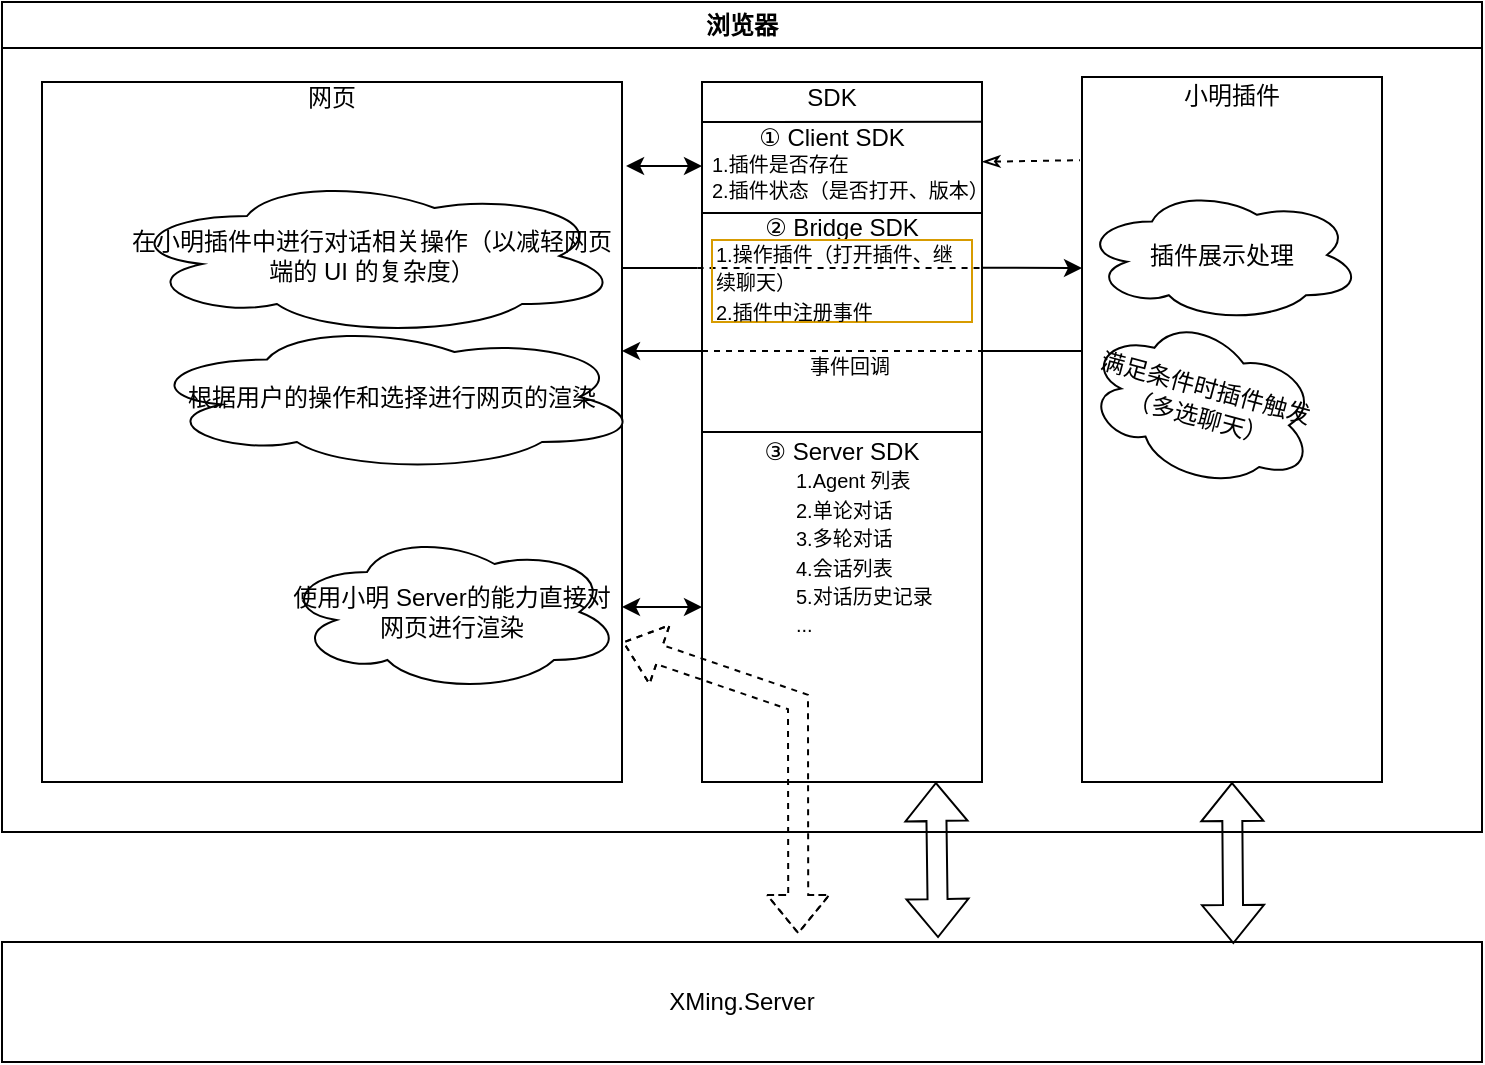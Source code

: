 <mxfile version="24.5.5" type="github">
  <diagram name="Page-1" id="03018318-947c-dd8e-b7a3-06fadd420f32">
    <mxGraphModel dx="1172" dy="513" grid="1" gridSize="10" guides="1" tooltips="1" connect="1" arrows="1" fold="1" page="1" pageScale="1" pageWidth="1100" pageHeight="850" background="none" math="0" shadow="0">
      <root>
        <mxCell id="0" />
        <mxCell id="1" parent="0" />
        <mxCell id="IA07FoAzd7XtIn1neWYw-2" value="浏览器" style="swimlane;whiteSpace=wrap;html=1;" parent="1" vertex="1">
          <mxGeometry x="100" y="80" width="740" height="415" as="geometry" />
        </mxCell>
        <mxCell id="IA07FoAzd7XtIn1neWYw-4" value="" style="rounded=0;whiteSpace=wrap;html=1;" parent="IA07FoAzd7XtIn1neWYw-2" vertex="1">
          <mxGeometry x="20" y="40" width="290" height="350" as="geometry" />
        </mxCell>
        <mxCell id="IA07FoAzd7XtIn1neWYw-5" value="" style="rounded=0;whiteSpace=wrap;html=1;fillColor=none;" parent="IA07FoAzd7XtIn1neWYw-2" vertex="1">
          <mxGeometry x="350" y="40" width="140" height="350" as="geometry" />
        </mxCell>
        <mxCell id="IA07FoAzd7XtIn1neWYw-6" value="" style="rounded=0;whiteSpace=wrap;html=1;" parent="IA07FoAzd7XtIn1neWYw-2" vertex="1">
          <mxGeometry x="540" y="37.5" width="150" height="352.5" as="geometry" />
        </mxCell>
        <mxCell id="IA07FoAzd7XtIn1neWYw-7" value="网页" style="text;html=1;align=center;verticalAlign=middle;whiteSpace=wrap;rounded=0;" parent="IA07FoAzd7XtIn1neWYw-2" vertex="1">
          <mxGeometry x="135" y="33" width="60" height="30" as="geometry" />
        </mxCell>
        <mxCell id="IA07FoAzd7XtIn1neWYw-8" value="SDK" style="text;html=1;align=center;verticalAlign=middle;whiteSpace=wrap;rounded=0;" parent="IA07FoAzd7XtIn1neWYw-2" vertex="1">
          <mxGeometry x="385" y="33" width="60" height="30" as="geometry" />
        </mxCell>
        <mxCell id="IA07FoAzd7XtIn1neWYw-9" value="小明插件" style="text;html=1;align=center;verticalAlign=middle;whiteSpace=wrap;rounded=0;" parent="IA07FoAzd7XtIn1neWYw-2" vertex="1">
          <mxGeometry x="585" y="32" width="60" height="30" as="geometry" />
        </mxCell>
        <mxCell id="IA07FoAzd7XtIn1neWYw-13" value="" style="endArrow=none;html=1;rounded=0;" parent="IA07FoAzd7XtIn1neWYw-2" target="IA07FoAzd7XtIn1neWYw-5" edge="1">
          <mxGeometry width="50" height="50" relative="1" as="geometry">
            <mxPoint x="350" y="330" as="sourcePoint" />
            <mxPoint x="400" y="280" as="targetPoint" />
          </mxGeometry>
        </mxCell>
        <mxCell id="IA07FoAzd7XtIn1neWYw-17" value="" style="endArrow=none;html=1;rounded=0;exitX=0;exitY=0.5;exitDx=0;exitDy=0;entryX=1;entryY=0.5;entryDx=0;entryDy=0;" parent="IA07FoAzd7XtIn1neWYw-2" source="IA07FoAzd7XtIn1neWYw-5" target="IA07FoAzd7XtIn1neWYw-5" edge="1">
          <mxGeometry width="50" height="50" relative="1" as="geometry">
            <mxPoint x="390" y="290" as="sourcePoint" />
            <mxPoint x="440" y="240" as="targetPoint" />
          </mxGeometry>
        </mxCell>
        <mxCell id="IA07FoAzd7XtIn1neWYw-18" value="" style="endArrow=none;html=1;rounded=0;exitX=0;exitY=0.25;exitDx=0;exitDy=0;entryX=1;entryY=0.25;entryDx=0;entryDy=0;" parent="IA07FoAzd7XtIn1neWYw-2" edge="1">
          <mxGeometry width="50" height="50" relative="1" as="geometry">
            <mxPoint x="350" y="105.5" as="sourcePoint" />
            <mxPoint x="490" y="105.5" as="targetPoint" />
          </mxGeometry>
        </mxCell>
        <mxCell id="IA07FoAzd7XtIn1neWYw-21" value="③ Server SDK" style="text;html=1;align=center;verticalAlign=middle;whiteSpace=wrap;rounded=0;" parent="IA07FoAzd7XtIn1neWYw-2" vertex="1">
          <mxGeometry x="365" y="210" width="110" height="30" as="geometry" />
        </mxCell>
        <mxCell id="IA07FoAzd7XtIn1neWYw-22" value="① Client SDK" style="text;html=1;align=center;verticalAlign=middle;whiteSpace=wrap;rounded=0;" parent="IA07FoAzd7XtIn1neWYw-2" vertex="1">
          <mxGeometry x="376.25" y="53" width="77.5" height="30" as="geometry" />
        </mxCell>
        <mxCell id="IA07FoAzd7XtIn1neWYw-23" value="② Bridge SDK" style="text;html=1;align=center;verticalAlign=middle;whiteSpace=wrap;rounded=0;" parent="IA07FoAzd7XtIn1neWYw-2" vertex="1">
          <mxGeometry x="365" y="98" width="110" height="30" as="geometry" />
        </mxCell>
        <mxCell id="IA07FoAzd7XtIn1neWYw-24" value="" style="endArrow=none;html=1;rounded=0;entryX=0.993;entryY=0.063;entryDx=0;entryDy=0;entryPerimeter=0;" parent="IA07FoAzd7XtIn1neWYw-2" edge="1">
          <mxGeometry width="50" height="50" relative="1" as="geometry">
            <mxPoint x="350" y="60" as="sourcePoint" />
            <mxPoint x="490" y="59.9" as="targetPoint" />
          </mxGeometry>
        </mxCell>
        <mxCell id="889P60M4afETW43CCBk1-1" value="" style="endArrow=classic;startArrow=classic;html=1;rounded=0;entryX=0;entryY=0.75;entryDx=0;entryDy=0;exitX=1;exitY=0.75;exitDx=0;exitDy=0;" edge="1" parent="IA07FoAzd7XtIn1neWYw-2" source="IA07FoAzd7XtIn1neWYw-4" target="IA07FoAzd7XtIn1neWYw-5">
          <mxGeometry width="50" height="50" relative="1" as="geometry">
            <mxPoint x="290" y="330" as="sourcePoint" />
            <mxPoint x="340" y="280" as="targetPoint" />
          </mxGeometry>
        </mxCell>
        <mxCell id="889P60M4afETW43CCBk1-5" value="" style="endArrow=classic;startArrow=classic;html=1;rounded=0;exitX=1.007;exitY=0.12;exitDx=0;exitDy=0;exitPerimeter=0;entryX=0;entryY=0.12;entryDx=0;entryDy=0;entryPerimeter=0;" edge="1" parent="IA07FoAzd7XtIn1neWYw-2" source="IA07FoAzd7XtIn1neWYw-4" target="IA07FoAzd7XtIn1neWYw-5">
          <mxGeometry width="50" height="50" relative="1" as="geometry">
            <mxPoint x="320" y="90" as="sourcePoint" />
            <mxPoint x="370" y="40" as="targetPoint" />
          </mxGeometry>
        </mxCell>
        <mxCell id="889P60M4afETW43CCBk1-12" value="" style="group" vertex="1" connectable="0" parent="IA07FoAzd7XtIn1neWYw-2">
          <mxGeometry x="310" y="174.5" width="230" as="geometry" />
        </mxCell>
        <mxCell id="889P60M4afETW43CCBk1-9" value="" style="endArrow=none;html=1;rounded=0;startArrow=classic;startFill=1;" edge="1" parent="889P60M4afETW43CCBk1-12">
          <mxGeometry width="50" height="50" relative="1" as="geometry">
            <mxPoint as="sourcePoint" />
            <mxPoint x="40" as="targetPoint" />
          </mxGeometry>
        </mxCell>
        <mxCell id="889P60M4afETW43CCBk1-10" value="" style="endArrow=none;dashed=1;html=1;rounded=0;entryX=1.003;entryY=0.314;entryDx=0;entryDy=0;entryPerimeter=0;" edge="1" parent="889P60M4afETW43CCBk1-12">
          <mxGeometry width="50" height="50" relative="1" as="geometry">
            <mxPoint x="40" as="sourcePoint" />
            <mxPoint x="180" as="targetPoint" />
          </mxGeometry>
        </mxCell>
        <mxCell id="889P60M4afETW43CCBk1-11" value="" style="endArrow=none;html=1;rounded=0;entryX=-0.002;entryY=0.319;entryDx=0;entryDy=0;entryPerimeter=0;endFill=0;" edge="1" parent="889P60M4afETW43CCBk1-12">
          <mxGeometry width="50" height="50" relative="1" as="geometry">
            <mxPoint x="180" as="sourcePoint" />
            <mxPoint x="230" as="targetPoint" />
          </mxGeometry>
        </mxCell>
        <mxCell id="889P60M4afETW43CCBk1-14" value="" style="group" vertex="1" connectable="0" parent="IA07FoAzd7XtIn1neWYw-2">
          <mxGeometry x="310" y="143" width="179.444" as="geometry" />
        </mxCell>
        <mxCell id="889P60M4afETW43CCBk1-15" value="" style="group" vertex="1" connectable="0" parent="889P60M4afETW43CCBk1-14">
          <mxGeometry y="-10.1" width="230" height="0.1" as="geometry" />
        </mxCell>
        <mxCell id="889P60M4afETW43CCBk1-8" value="" style="endArrow=classic;html=1;rounded=0;exitX=0.998;exitY=0.294;exitDx=0;exitDy=0;exitPerimeter=0;" edge="1" parent="889P60M4afETW43CCBk1-15">
          <mxGeometry width="50" height="50" relative="1" as="geometry">
            <mxPoint x="179.72" as="sourcePoint" />
            <mxPoint x="230" y="0.1" as="targetPoint" />
          </mxGeometry>
        </mxCell>
        <mxCell id="889P60M4afETW43CCBk1-3" value="" style="endArrow=none;html=1;rounded=0;" edge="1" parent="889P60M4afETW43CCBk1-15">
          <mxGeometry width="50" height="50" relative="1" as="geometry">
            <mxPoint y="0.1" as="sourcePoint" />
            <mxPoint x="37.778" y="0.1" as="targetPoint" />
          </mxGeometry>
        </mxCell>
        <mxCell id="889P60M4afETW43CCBk1-7" value="" style="endArrow=none;dashed=1;html=1;rounded=0;" edge="1" parent="889P60M4afETW43CCBk1-15">
          <mxGeometry width="50" height="50" relative="1" as="geometry">
            <mxPoint x="37.778" y="0.1" as="sourcePoint" />
            <mxPoint x="179.444" y="0.1" as="targetPoint" />
          </mxGeometry>
        </mxCell>
        <mxCell id="889P60M4afETW43CCBk1-16" value="" style="endArrow=none;dashed=1;html=1;rounded=0;exitX=1.001;exitY=0.114;exitDx=0;exitDy=0;exitPerimeter=0;entryX=-0.007;entryY=0.118;entryDx=0;entryDy=0;entryPerimeter=0;startArrow=classicThin;startFill=0;" edge="1" parent="IA07FoAzd7XtIn1neWYw-2" source="IA07FoAzd7XtIn1neWYw-5" target="IA07FoAzd7XtIn1neWYw-6">
          <mxGeometry width="50" height="50" relative="1" as="geometry">
            <mxPoint x="490" y="90" as="sourcePoint" />
            <mxPoint x="540" y="40" as="targetPoint" />
          </mxGeometry>
        </mxCell>
        <mxCell id="889P60M4afETW43CCBk1-17" value="&lt;font style=&quot;font-size: 10px;&quot;&gt;1.插件是否存在&lt;br&gt;&lt;div style=&quot;&quot;&gt;&lt;span style=&quot;background-color: initial;&quot;&gt;2.插件状态（是否打开、版本）&lt;/span&gt;&lt;/div&gt;&lt;/font&gt;" style="text;html=1;align=left;verticalAlign=middle;whiteSpace=wrap;rounded=0;" vertex="1" parent="IA07FoAzd7XtIn1neWYw-2">
          <mxGeometry x="353" y="72" width="140" height="30" as="geometry" />
        </mxCell>
        <mxCell id="889P60M4afETW43CCBk1-18" value="&lt;font style=&quot;font-size: 10px;&quot;&gt;1.操作插件（打开插件、继续聊天）&lt;br&gt;2.插件中注册事件&lt;/font&gt;" style="text;html=1;align=left;verticalAlign=middle;whiteSpace=wrap;rounded=0;fillColor=none;strokeColor=#d79b00;" vertex="1" parent="IA07FoAzd7XtIn1neWYw-2">
          <mxGeometry x="355" y="119" width="130" height="41" as="geometry" />
        </mxCell>
        <mxCell id="889P60M4afETW43CCBk1-20" value="&lt;font style=&quot;font-size: 10px;&quot;&gt;事件回调&lt;/font&gt;" style="text;html=1;align=left;verticalAlign=middle;whiteSpace=wrap;rounded=0;" vertex="1" parent="IA07FoAzd7XtIn1neWYw-2">
          <mxGeometry x="402" y="166.5" width="115" height="30" as="geometry" />
        </mxCell>
        <mxCell id="889P60M4afETW43CCBk1-21" value="插件展示处理" style="ellipse;shape=cloud;whiteSpace=wrap;html=1;" vertex="1" parent="IA07FoAzd7XtIn1neWYw-2">
          <mxGeometry x="540" y="93" width="140" height="67" as="geometry" />
        </mxCell>
        <mxCell id="889P60M4afETW43CCBk1-22" value="满足条件时插件触发&lt;br&gt;（多选聊天）" style="ellipse;shape=cloud;whiteSpace=wrap;html=1;rotation=15;" vertex="1" parent="IA07FoAzd7XtIn1neWYw-2">
          <mxGeometry x="540" y="160" width="120" height="80" as="geometry" />
        </mxCell>
        <mxCell id="889P60M4afETW43CCBk1-23" value="&lt;font style=&quot;font-size: 10px;&quot;&gt;1.Agent 列表&lt;br&gt;2.单论对话&lt;br&gt;3.多轮对话&lt;br&gt;4.会话列表&lt;br&gt;5.对话历史记录&lt;br&gt;...&lt;/font&gt;" style="text;html=1;align=left;verticalAlign=middle;whiteSpace=wrap;rounded=0;" vertex="1" parent="IA07FoAzd7XtIn1neWYw-2">
          <mxGeometry x="395" y="210" width="145" height="130" as="geometry" />
        </mxCell>
        <mxCell id="889P60M4afETW43CCBk1-25" value="" style="shape=flexArrow;endArrow=classic;startArrow=classic;html=1;rounded=0;entryX=0.538;entryY=-0.066;entryDx=0;entryDy=0;entryPerimeter=0;exitX=1.008;exitY=0.842;exitDx=0;exitDy=0;exitPerimeter=0;dashed=1;" edge="1" parent="IA07FoAzd7XtIn1neWYw-2" target="IA07FoAzd7XtIn1neWYw-10">
          <mxGeometry width="100" height="100" relative="1" as="geometry">
            <mxPoint x="310.3" y="320.0" as="sourcePoint" />
            <mxPoint x="385" y="452.3" as="targetPoint" />
            <Array as="points">
              <mxPoint x="398" y="350" />
            </Array>
          </mxGeometry>
        </mxCell>
        <mxCell id="IA07FoAzd7XtIn1neWYw-11" value="" style="shape=flexArrow;endArrow=classic;startArrow=classic;html=1;rounded=0;exitX=0.569;exitY=-0.033;exitDx=0;exitDy=0;exitPerimeter=0;entryX=0.5;entryY=1;entryDx=0;entryDy=0;" parent="IA07FoAzd7XtIn1neWYw-2" edge="1">
          <mxGeometry width="100" height="100" relative="1" as="geometry">
            <mxPoint x="468.03" y="468.02" as="sourcePoint" />
            <mxPoint x="466.97" y="390" as="targetPoint" />
          </mxGeometry>
        </mxCell>
        <mxCell id="889P60M4afETW43CCBk1-26" value="使用小明 Server的能力直接对网页进行渲染" style="ellipse;shape=cloud;whiteSpace=wrap;html=1;" vertex="1" parent="IA07FoAzd7XtIn1neWYw-2">
          <mxGeometry x="140" y="265" width="170" height="80" as="geometry" />
        </mxCell>
        <mxCell id="889P60M4afETW43CCBk1-27" value="根据用户的操作和选择进行网页的渲染" style="ellipse;shape=cloud;whiteSpace=wrap;html=1;" vertex="1" parent="IA07FoAzd7XtIn1neWYw-2">
          <mxGeometry x="70" y="160" width="250" height="75" as="geometry" />
        </mxCell>
        <mxCell id="889P60M4afETW43CCBk1-28" value="在小明插件中进行对话相关操作（以减轻网页端的 UI 的复杂度）" style="ellipse;shape=cloud;whiteSpace=wrap;html=1;" vertex="1" parent="IA07FoAzd7XtIn1neWYw-2">
          <mxGeometry x="60" y="87" width="250" height="80" as="geometry" />
        </mxCell>
        <mxCell id="IA07FoAzd7XtIn1neWYw-10" value="XMing.Server" style="rounded=0;whiteSpace=wrap;html=1;" parent="1" vertex="1">
          <mxGeometry x="100" y="550" width="740" height="60" as="geometry" />
        </mxCell>
        <mxCell id="IA07FoAzd7XtIn1neWYw-12" value="" style="shape=flexArrow;endArrow=classic;startArrow=classic;html=1;rounded=0;entryX=0.5;entryY=1;entryDx=0;entryDy=0;exitX=0.832;exitY=0.017;exitDx=0;exitDy=0;exitPerimeter=0;" parent="1" source="IA07FoAzd7XtIn1neWYw-10" target="IA07FoAzd7XtIn1neWYw-6" edge="1">
          <mxGeometry width="100" height="100" relative="1" as="geometry">
            <mxPoint x="630" y="570" as="sourcePoint" />
            <mxPoint x="730" y="470" as="targetPoint" />
          </mxGeometry>
        </mxCell>
      </root>
    </mxGraphModel>
  </diagram>
</mxfile>
